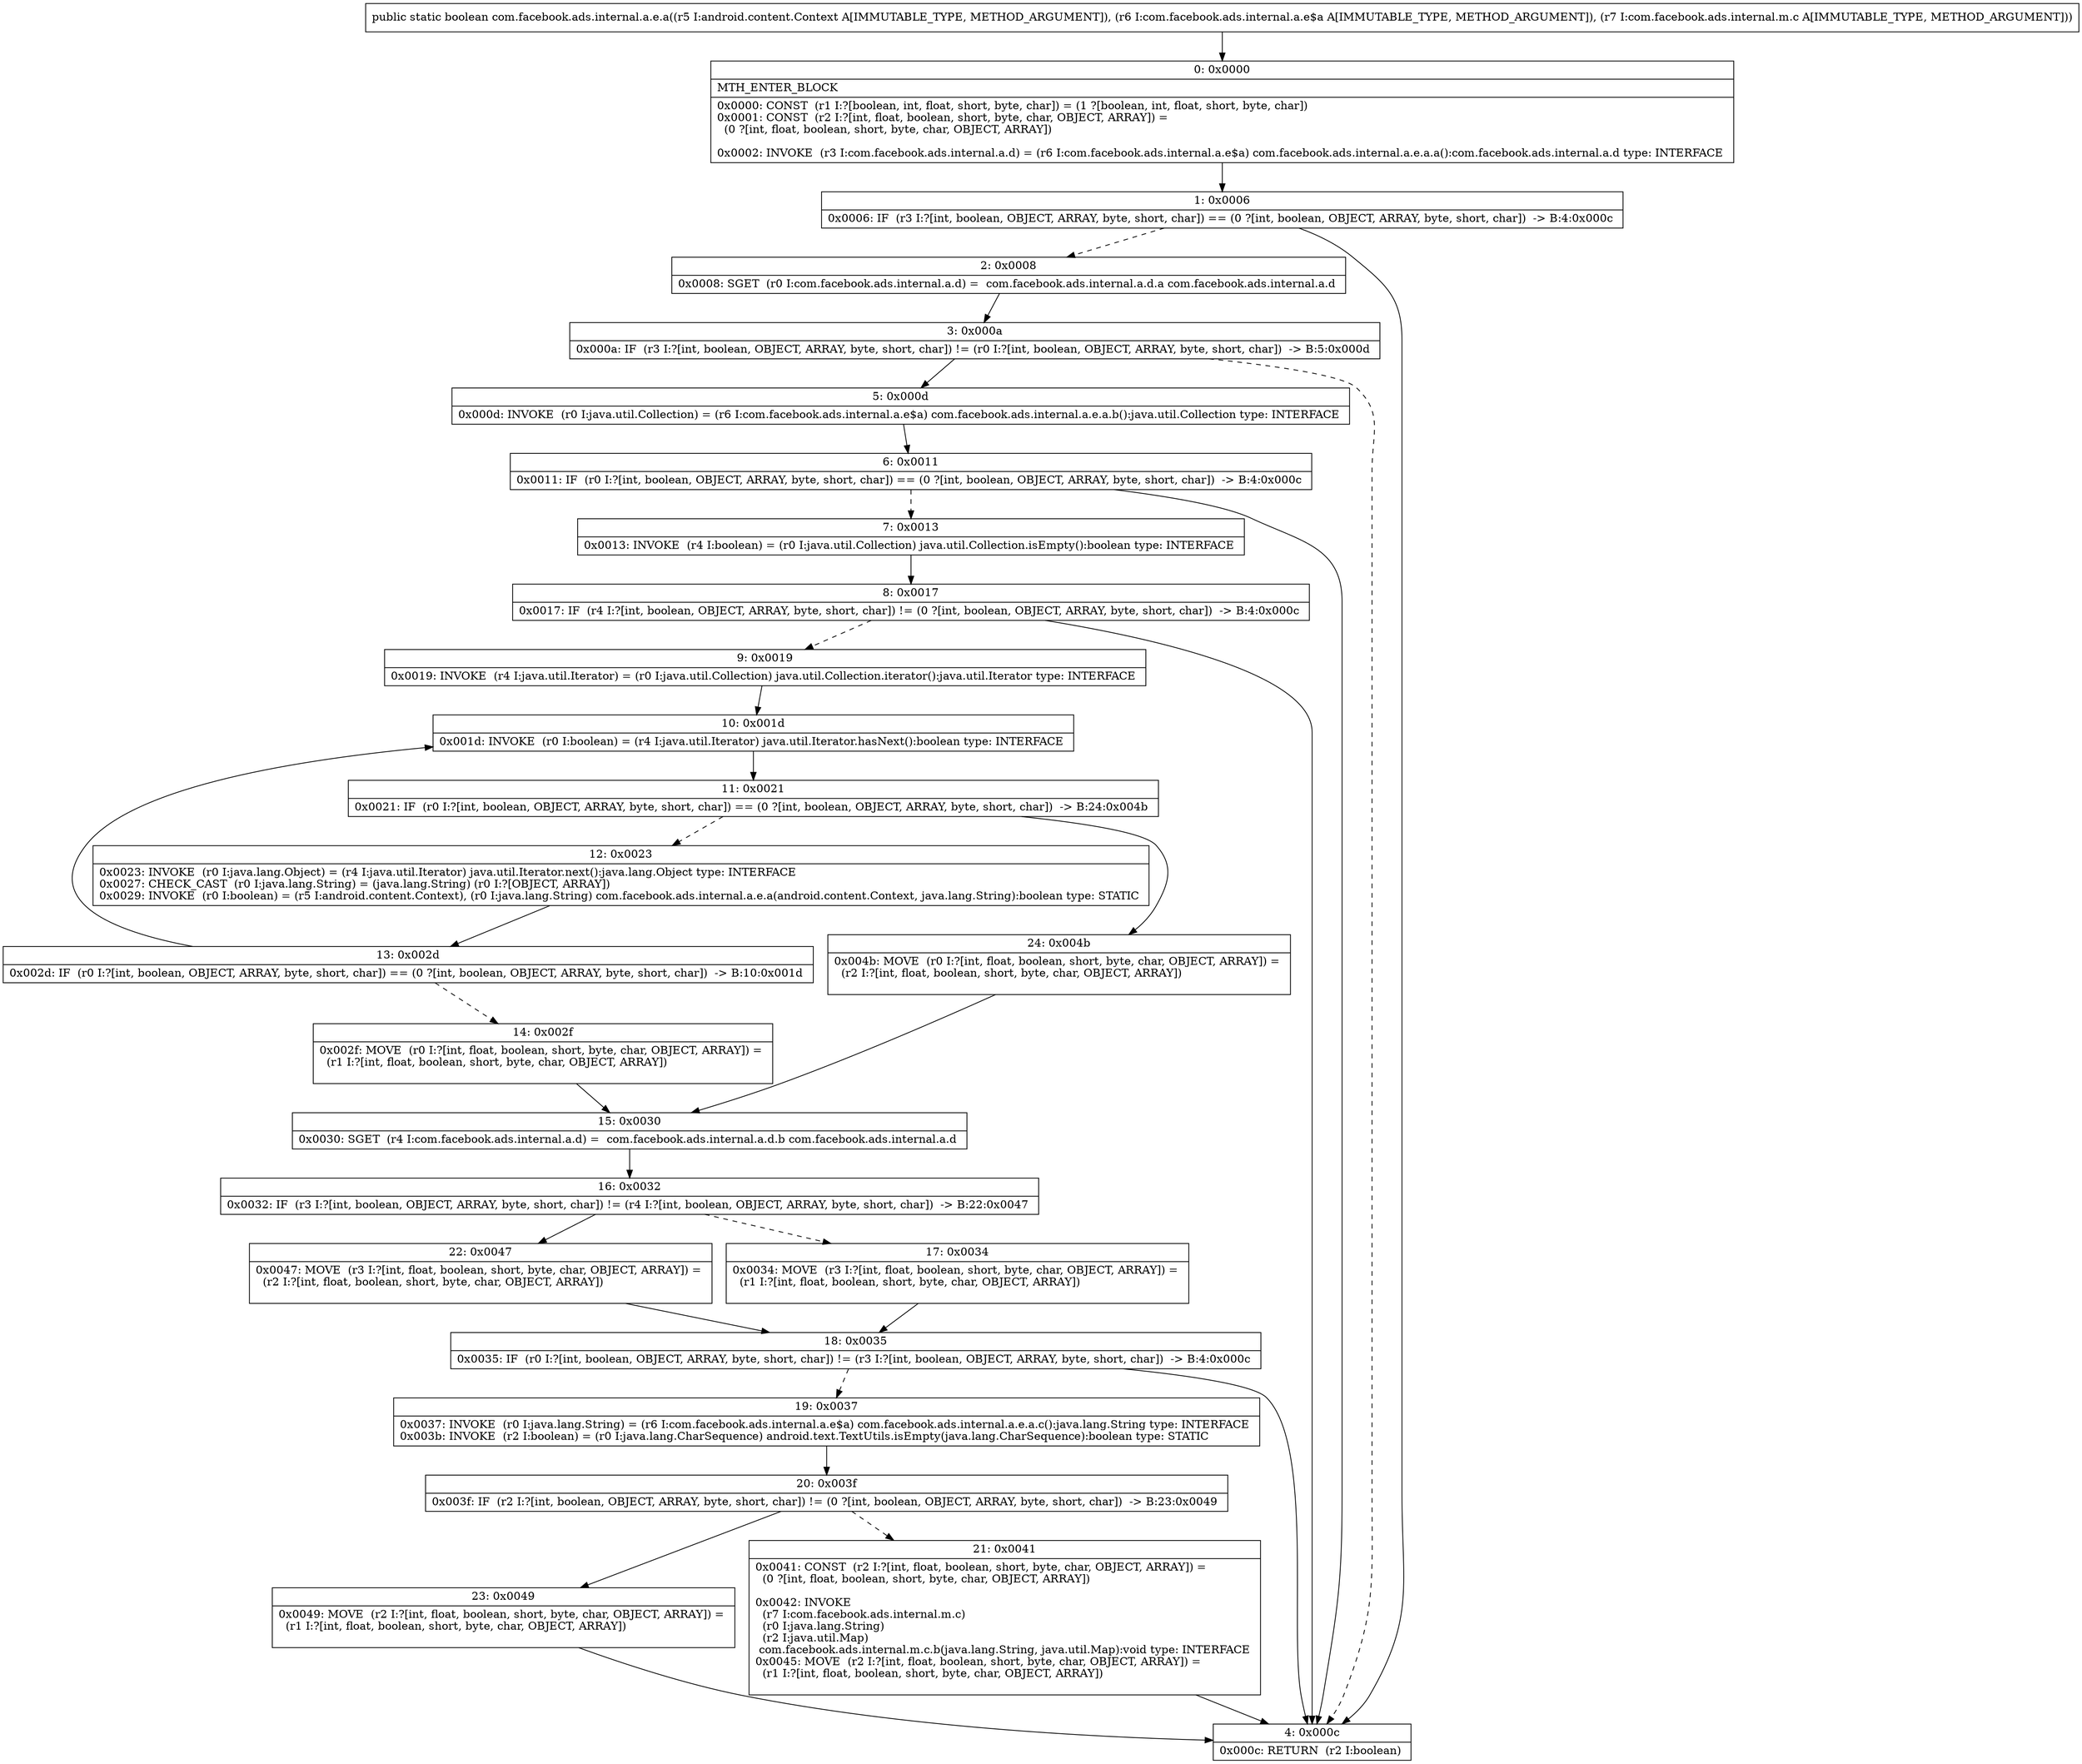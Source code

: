digraph "CFG forcom.facebook.ads.internal.a.e.a(Landroid\/content\/Context;Lcom\/facebook\/ads\/internal\/a\/e$a;Lcom\/facebook\/ads\/internal\/m\/c;)Z" {
Node_0 [shape=record,label="{0\:\ 0x0000|MTH_ENTER_BLOCK\l|0x0000: CONST  (r1 I:?[boolean, int, float, short, byte, char]) = (1 ?[boolean, int, float, short, byte, char]) \l0x0001: CONST  (r2 I:?[int, float, boolean, short, byte, char, OBJECT, ARRAY]) = \l  (0 ?[int, float, boolean, short, byte, char, OBJECT, ARRAY])\l \l0x0002: INVOKE  (r3 I:com.facebook.ads.internal.a.d) = (r6 I:com.facebook.ads.internal.a.e$a) com.facebook.ads.internal.a.e.a.a():com.facebook.ads.internal.a.d type: INTERFACE \l}"];
Node_1 [shape=record,label="{1\:\ 0x0006|0x0006: IF  (r3 I:?[int, boolean, OBJECT, ARRAY, byte, short, char]) == (0 ?[int, boolean, OBJECT, ARRAY, byte, short, char])  \-\> B:4:0x000c \l}"];
Node_2 [shape=record,label="{2\:\ 0x0008|0x0008: SGET  (r0 I:com.facebook.ads.internal.a.d) =  com.facebook.ads.internal.a.d.a com.facebook.ads.internal.a.d \l}"];
Node_3 [shape=record,label="{3\:\ 0x000a|0x000a: IF  (r3 I:?[int, boolean, OBJECT, ARRAY, byte, short, char]) != (r0 I:?[int, boolean, OBJECT, ARRAY, byte, short, char])  \-\> B:5:0x000d \l}"];
Node_4 [shape=record,label="{4\:\ 0x000c|0x000c: RETURN  (r2 I:boolean) \l}"];
Node_5 [shape=record,label="{5\:\ 0x000d|0x000d: INVOKE  (r0 I:java.util.Collection) = (r6 I:com.facebook.ads.internal.a.e$a) com.facebook.ads.internal.a.e.a.b():java.util.Collection type: INTERFACE \l}"];
Node_6 [shape=record,label="{6\:\ 0x0011|0x0011: IF  (r0 I:?[int, boolean, OBJECT, ARRAY, byte, short, char]) == (0 ?[int, boolean, OBJECT, ARRAY, byte, short, char])  \-\> B:4:0x000c \l}"];
Node_7 [shape=record,label="{7\:\ 0x0013|0x0013: INVOKE  (r4 I:boolean) = (r0 I:java.util.Collection) java.util.Collection.isEmpty():boolean type: INTERFACE \l}"];
Node_8 [shape=record,label="{8\:\ 0x0017|0x0017: IF  (r4 I:?[int, boolean, OBJECT, ARRAY, byte, short, char]) != (0 ?[int, boolean, OBJECT, ARRAY, byte, short, char])  \-\> B:4:0x000c \l}"];
Node_9 [shape=record,label="{9\:\ 0x0019|0x0019: INVOKE  (r4 I:java.util.Iterator) = (r0 I:java.util.Collection) java.util.Collection.iterator():java.util.Iterator type: INTERFACE \l}"];
Node_10 [shape=record,label="{10\:\ 0x001d|0x001d: INVOKE  (r0 I:boolean) = (r4 I:java.util.Iterator) java.util.Iterator.hasNext():boolean type: INTERFACE \l}"];
Node_11 [shape=record,label="{11\:\ 0x0021|0x0021: IF  (r0 I:?[int, boolean, OBJECT, ARRAY, byte, short, char]) == (0 ?[int, boolean, OBJECT, ARRAY, byte, short, char])  \-\> B:24:0x004b \l}"];
Node_12 [shape=record,label="{12\:\ 0x0023|0x0023: INVOKE  (r0 I:java.lang.Object) = (r4 I:java.util.Iterator) java.util.Iterator.next():java.lang.Object type: INTERFACE \l0x0027: CHECK_CAST  (r0 I:java.lang.String) = (java.lang.String) (r0 I:?[OBJECT, ARRAY]) \l0x0029: INVOKE  (r0 I:boolean) = (r5 I:android.content.Context), (r0 I:java.lang.String) com.facebook.ads.internal.a.e.a(android.content.Context, java.lang.String):boolean type: STATIC \l}"];
Node_13 [shape=record,label="{13\:\ 0x002d|0x002d: IF  (r0 I:?[int, boolean, OBJECT, ARRAY, byte, short, char]) == (0 ?[int, boolean, OBJECT, ARRAY, byte, short, char])  \-\> B:10:0x001d \l}"];
Node_14 [shape=record,label="{14\:\ 0x002f|0x002f: MOVE  (r0 I:?[int, float, boolean, short, byte, char, OBJECT, ARRAY]) = \l  (r1 I:?[int, float, boolean, short, byte, char, OBJECT, ARRAY])\l \l}"];
Node_15 [shape=record,label="{15\:\ 0x0030|0x0030: SGET  (r4 I:com.facebook.ads.internal.a.d) =  com.facebook.ads.internal.a.d.b com.facebook.ads.internal.a.d \l}"];
Node_16 [shape=record,label="{16\:\ 0x0032|0x0032: IF  (r3 I:?[int, boolean, OBJECT, ARRAY, byte, short, char]) != (r4 I:?[int, boolean, OBJECT, ARRAY, byte, short, char])  \-\> B:22:0x0047 \l}"];
Node_17 [shape=record,label="{17\:\ 0x0034|0x0034: MOVE  (r3 I:?[int, float, boolean, short, byte, char, OBJECT, ARRAY]) = \l  (r1 I:?[int, float, boolean, short, byte, char, OBJECT, ARRAY])\l \l}"];
Node_18 [shape=record,label="{18\:\ 0x0035|0x0035: IF  (r0 I:?[int, boolean, OBJECT, ARRAY, byte, short, char]) != (r3 I:?[int, boolean, OBJECT, ARRAY, byte, short, char])  \-\> B:4:0x000c \l}"];
Node_19 [shape=record,label="{19\:\ 0x0037|0x0037: INVOKE  (r0 I:java.lang.String) = (r6 I:com.facebook.ads.internal.a.e$a) com.facebook.ads.internal.a.e.a.c():java.lang.String type: INTERFACE \l0x003b: INVOKE  (r2 I:boolean) = (r0 I:java.lang.CharSequence) android.text.TextUtils.isEmpty(java.lang.CharSequence):boolean type: STATIC \l}"];
Node_20 [shape=record,label="{20\:\ 0x003f|0x003f: IF  (r2 I:?[int, boolean, OBJECT, ARRAY, byte, short, char]) != (0 ?[int, boolean, OBJECT, ARRAY, byte, short, char])  \-\> B:23:0x0049 \l}"];
Node_21 [shape=record,label="{21\:\ 0x0041|0x0041: CONST  (r2 I:?[int, float, boolean, short, byte, char, OBJECT, ARRAY]) = \l  (0 ?[int, float, boolean, short, byte, char, OBJECT, ARRAY])\l \l0x0042: INVOKE  \l  (r7 I:com.facebook.ads.internal.m.c)\l  (r0 I:java.lang.String)\l  (r2 I:java.util.Map)\l com.facebook.ads.internal.m.c.b(java.lang.String, java.util.Map):void type: INTERFACE \l0x0045: MOVE  (r2 I:?[int, float, boolean, short, byte, char, OBJECT, ARRAY]) = \l  (r1 I:?[int, float, boolean, short, byte, char, OBJECT, ARRAY])\l \l}"];
Node_22 [shape=record,label="{22\:\ 0x0047|0x0047: MOVE  (r3 I:?[int, float, boolean, short, byte, char, OBJECT, ARRAY]) = \l  (r2 I:?[int, float, boolean, short, byte, char, OBJECT, ARRAY])\l \l}"];
Node_23 [shape=record,label="{23\:\ 0x0049|0x0049: MOVE  (r2 I:?[int, float, boolean, short, byte, char, OBJECT, ARRAY]) = \l  (r1 I:?[int, float, boolean, short, byte, char, OBJECT, ARRAY])\l \l}"];
Node_24 [shape=record,label="{24\:\ 0x004b|0x004b: MOVE  (r0 I:?[int, float, boolean, short, byte, char, OBJECT, ARRAY]) = \l  (r2 I:?[int, float, boolean, short, byte, char, OBJECT, ARRAY])\l \l}"];
MethodNode[shape=record,label="{public static boolean com.facebook.ads.internal.a.e.a((r5 I:android.content.Context A[IMMUTABLE_TYPE, METHOD_ARGUMENT]), (r6 I:com.facebook.ads.internal.a.e$a A[IMMUTABLE_TYPE, METHOD_ARGUMENT]), (r7 I:com.facebook.ads.internal.m.c A[IMMUTABLE_TYPE, METHOD_ARGUMENT])) }"];
MethodNode -> Node_0;
Node_0 -> Node_1;
Node_1 -> Node_2[style=dashed];
Node_1 -> Node_4;
Node_2 -> Node_3;
Node_3 -> Node_4[style=dashed];
Node_3 -> Node_5;
Node_5 -> Node_6;
Node_6 -> Node_4;
Node_6 -> Node_7[style=dashed];
Node_7 -> Node_8;
Node_8 -> Node_4;
Node_8 -> Node_9[style=dashed];
Node_9 -> Node_10;
Node_10 -> Node_11;
Node_11 -> Node_12[style=dashed];
Node_11 -> Node_24;
Node_12 -> Node_13;
Node_13 -> Node_10;
Node_13 -> Node_14[style=dashed];
Node_14 -> Node_15;
Node_15 -> Node_16;
Node_16 -> Node_17[style=dashed];
Node_16 -> Node_22;
Node_17 -> Node_18;
Node_18 -> Node_4;
Node_18 -> Node_19[style=dashed];
Node_19 -> Node_20;
Node_20 -> Node_21[style=dashed];
Node_20 -> Node_23;
Node_21 -> Node_4;
Node_22 -> Node_18;
Node_23 -> Node_4;
Node_24 -> Node_15;
}

